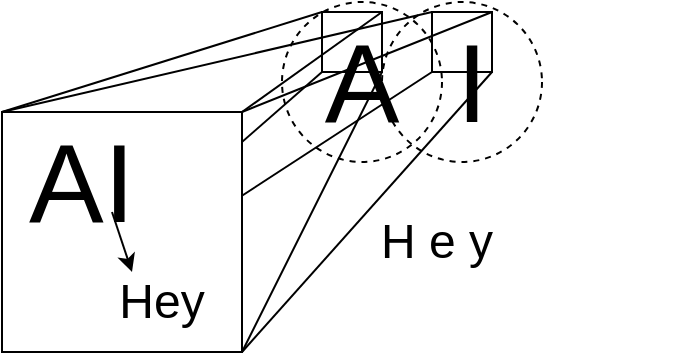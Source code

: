<mxfile version="22.1.18" type="github">
  <diagram name="Page-1" id="2HosVxl--_S_Rm3T7pNT">
    <mxGraphModel dx="1234" dy="1180" grid="1" gridSize="10" guides="1" tooltips="1" connect="1" arrows="1" fold="1" page="1" pageScale="1" pageWidth="850" pageHeight="1100" math="0" shadow="0">
      <root>
        <mxCell id="0" />
        <mxCell id="1" parent="0" />
        <mxCell id="tEnjDblLYsDwTRLGcKnI-8" value="&lt;font style=&quot;font-size: 56px;&quot;&gt;A&lt;/font&gt;" style="text;html=1;strokeColor=none;fillColor=none;align=center;verticalAlign=middle;whiteSpace=wrap;rounded=0;" vertex="1" parent="1">
          <mxGeometry x="310" y="240" width="60" height="30" as="geometry" />
        </mxCell>
        <mxCell id="tEnjDblLYsDwTRLGcKnI-7" value="" style="ellipse;whiteSpace=wrap;html=1;aspect=fixed;dashed=1;fillColor=none;" vertex="1" parent="1">
          <mxGeometry x="300" y="215" width="80" height="80" as="geometry" />
        </mxCell>
        <mxCell id="tEnjDblLYsDwTRLGcKnI-1" value="" style="whiteSpace=wrap;html=1;aspect=fixed;fillColor=none;" vertex="1" parent="1">
          <mxGeometry x="320" y="220" width="30" height="30" as="geometry" />
        </mxCell>
        <mxCell id="tEnjDblLYsDwTRLGcKnI-3" value="" style="endArrow=none;html=1;strokeWidth=1;rounded=0;exitX=0;exitY=0;exitDx=0;exitDy=0;entryX=0;entryY=0;entryDx=0;entryDy=0;" edge="1" parent="1" source="tEnjDblLYsDwTRLGcKnI-2" target="tEnjDblLYsDwTRLGcKnI-1">
          <mxGeometry width="50" height="50" relative="1" as="geometry">
            <mxPoint x="400" y="630" as="sourcePoint" />
            <mxPoint x="450" y="580" as="targetPoint" />
          </mxGeometry>
        </mxCell>
        <mxCell id="tEnjDblLYsDwTRLGcKnI-4" value="" style="endArrow=none;html=1;strokeWidth=1;rounded=0;exitX=1;exitY=0;exitDx=0;exitDy=0;entryX=1;entryY=0;entryDx=0;entryDy=0;" edge="1" parent="1" source="tEnjDblLYsDwTRLGcKnI-2" target="tEnjDblLYsDwTRLGcKnI-1">
          <mxGeometry width="50" height="50" relative="1" as="geometry">
            <mxPoint x="200" y="280" as="sourcePoint" />
            <mxPoint x="330" y="230" as="targetPoint" />
          </mxGeometry>
        </mxCell>
        <mxCell id="tEnjDblLYsDwTRLGcKnI-5" value="" style="endArrow=none;html=1;strokeWidth=1;rounded=0;exitX=1;exitY=1;exitDx=0;exitDy=0;entryX=1;entryY=1;entryDx=0;entryDy=0;" edge="1" parent="1" source="tEnjDblLYsDwTRLGcKnI-2" target="tEnjDblLYsDwTRLGcKnI-1">
          <mxGeometry width="50" height="50" relative="1" as="geometry">
            <mxPoint x="280" y="280" as="sourcePoint" />
            <mxPoint x="370" y="230" as="targetPoint" />
          </mxGeometry>
        </mxCell>
        <mxCell id="tEnjDblLYsDwTRLGcKnI-6" value="" style="endArrow=none;html=1;strokeWidth=1;rounded=0;exitX=0;exitY=1;exitDx=0;exitDy=0;entryX=0;entryY=1;entryDx=0;entryDy=0;" edge="1" parent="1" source="tEnjDblLYsDwTRLGcKnI-2" target="tEnjDblLYsDwTRLGcKnI-1">
          <mxGeometry width="50" height="50" relative="1" as="geometry">
            <mxPoint x="290" y="290" as="sourcePoint" />
            <mxPoint x="380" y="240" as="targetPoint" />
          </mxGeometry>
        </mxCell>
        <mxCell id="tEnjDblLYsDwTRLGcKnI-17" value="" style="endArrow=none;html=1;strokeWidth=1;rounded=0;exitX=0;exitY=1;exitDx=0;exitDy=0;entryX=0;entryY=1;entryDx=0;entryDy=0;" edge="1" parent="1" source="tEnjDblLYsDwTRLGcKnI-2">
          <mxGeometry width="50" height="50" relative="1" as="geometry">
            <mxPoint x="215" y="390" as="sourcePoint" />
            <mxPoint x="375" y="250" as="targetPoint" />
          </mxGeometry>
        </mxCell>
        <mxCell id="tEnjDblLYsDwTRLGcKnI-2" value="" style="whiteSpace=wrap;html=1;aspect=fixed;" vertex="1" parent="1">
          <mxGeometry x="160" y="270" width="120" height="120" as="geometry" />
        </mxCell>
        <mxCell id="tEnjDblLYsDwTRLGcKnI-11" value="" style="ellipse;whiteSpace=wrap;html=1;aspect=fixed;dashed=1;fillColor=none;" vertex="1" parent="1">
          <mxGeometry x="350" y="215" width="80" height="80" as="geometry" />
        </mxCell>
        <mxCell id="tEnjDblLYsDwTRLGcKnI-13" value="&lt;font style=&quot;font-size: 56px;&quot;&gt;I&lt;/font&gt;" style="text;html=1;strokeColor=none;fillColor=none;align=center;verticalAlign=middle;whiteSpace=wrap;rounded=0;" vertex="1" parent="1">
          <mxGeometry x="365" y="240" width="60" height="30" as="geometry" />
        </mxCell>
        <mxCell id="tEnjDblLYsDwTRLGcKnI-14" value="" style="endArrow=none;html=1;strokeWidth=1;rounded=0;exitX=0;exitY=0;exitDx=0;exitDy=0;entryX=0;entryY=0;entryDx=0;entryDy=0;" edge="1" parent="1" source="tEnjDblLYsDwTRLGcKnI-2">
          <mxGeometry width="50" height="50" relative="1" as="geometry">
            <mxPoint x="215" y="270" as="sourcePoint" />
            <mxPoint x="375" y="220" as="targetPoint" />
          </mxGeometry>
        </mxCell>
        <mxCell id="tEnjDblLYsDwTRLGcKnI-15" value="" style="endArrow=none;html=1;strokeWidth=1;rounded=0;exitX=1;exitY=0;exitDx=0;exitDy=0;entryX=1;entryY=0;entryDx=0;entryDy=0;" edge="1" parent="1" source="tEnjDblLYsDwTRLGcKnI-2">
          <mxGeometry width="50" height="50" relative="1" as="geometry">
            <mxPoint x="335" y="270" as="sourcePoint" />
            <mxPoint x="405" y="220" as="targetPoint" />
          </mxGeometry>
        </mxCell>
        <mxCell id="tEnjDblLYsDwTRLGcKnI-16" value="" style="endArrow=none;html=1;strokeWidth=1;rounded=0;entryX=1;entryY=1;entryDx=0;entryDy=0;" edge="1" parent="1">
          <mxGeometry width="50" height="50" relative="1" as="geometry">
            <mxPoint x="280" y="390" as="sourcePoint" />
            <mxPoint x="405" y="250" as="targetPoint" />
          </mxGeometry>
        </mxCell>
        <mxCell id="tEnjDblLYsDwTRLGcKnI-18" value="" style="whiteSpace=wrap;html=1;aspect=fixed;fillColor=none;" vertex="1" parent="1">
          <mxGeometry x="375" y="220" width="30" height="30" as="geometry" />
        </mxCell>
        <mxCell id="tEnjDblLYsDwTRLGcKnI-19" value="&lt;font style=&quot;font-size: 56px;&quot;&gt;AI&lt;/font&gt;" style="text;html=1;strokeColor=none;fillColor=none;align=center;verticalAlign=middle;whiteSpace=wrap;rounded=0;strokeWidth=56;" vertex="1" parent="1">
          <mxGeometry x="170" y="290" width="60" height="30" as="geometry" />
        </mxCell>
        <mxCell id="tEnjDblLYsDwTRLGcKnI-20" value="&lt;font style=&quot;font-size: 24px;&quot;&gt;H e y&lt;/font&gt;" style="text;html=1;strokeColor=none;fillColor=none;align=center;verticalAlign=middle;whiteSpace=wrap;rounded=0;" vertex="1" parent="1">
          <mxGeometry x="250" y="295" width="255" height="80" as="geometry" />
        </mxCell>
        <mxCell id="tEnjDblLYsDwTRLGcKnI-21" value="&lt;font style=&quot;font-size: 24px;&quot;&gt;Hey&lt;/font&gt;" style="text;html=1;strokeColor=none;fillColor=none;align=center;verticalAlign=middle;whiteSpace=wrap;rounded=0;" vertex="1" parent="1">
          <mxGeometry x="210" y="350" width="60" height="30" as="geometry" />
        </mxCell>
        <mxCell id="tEnjDblLYsDwTRLGcKnI-22" value="" style="endArrow=classic;html=1;rounded=0;exitX=0.75;exitY=1;exitDx=0;exitDy=0;entryX=0.25;entryY=0;entryDx=0;entryDy=0;" edge="1" parent="1" source="tEnjDblLYsDwTRLGcKnI-19" target="tEnjDblLYsDwTRLGcKnI-21">
          <mxGeometry width="50" height="50" relative="1" as="geometry">
            <mxPoint x="400" y="500" as="sourcePoint" />
            <mxPoint x="450" y="450" as="targetPoint" />
          </mxGeometry>
        </mxCell>
      </root>
    </mxGraphModel>
  </diagram>
</mxfile>
